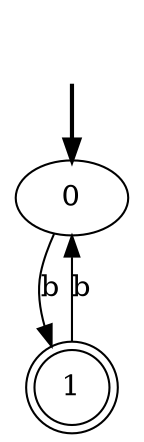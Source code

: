 digraph {
	fake [style=invisible]
	0 [root=true]
	1 [shape=doublecircle]
	fake -> 0 [style=bold]
	0 -> 1 [label=b]
	1 -> 0 [label=b]
}
